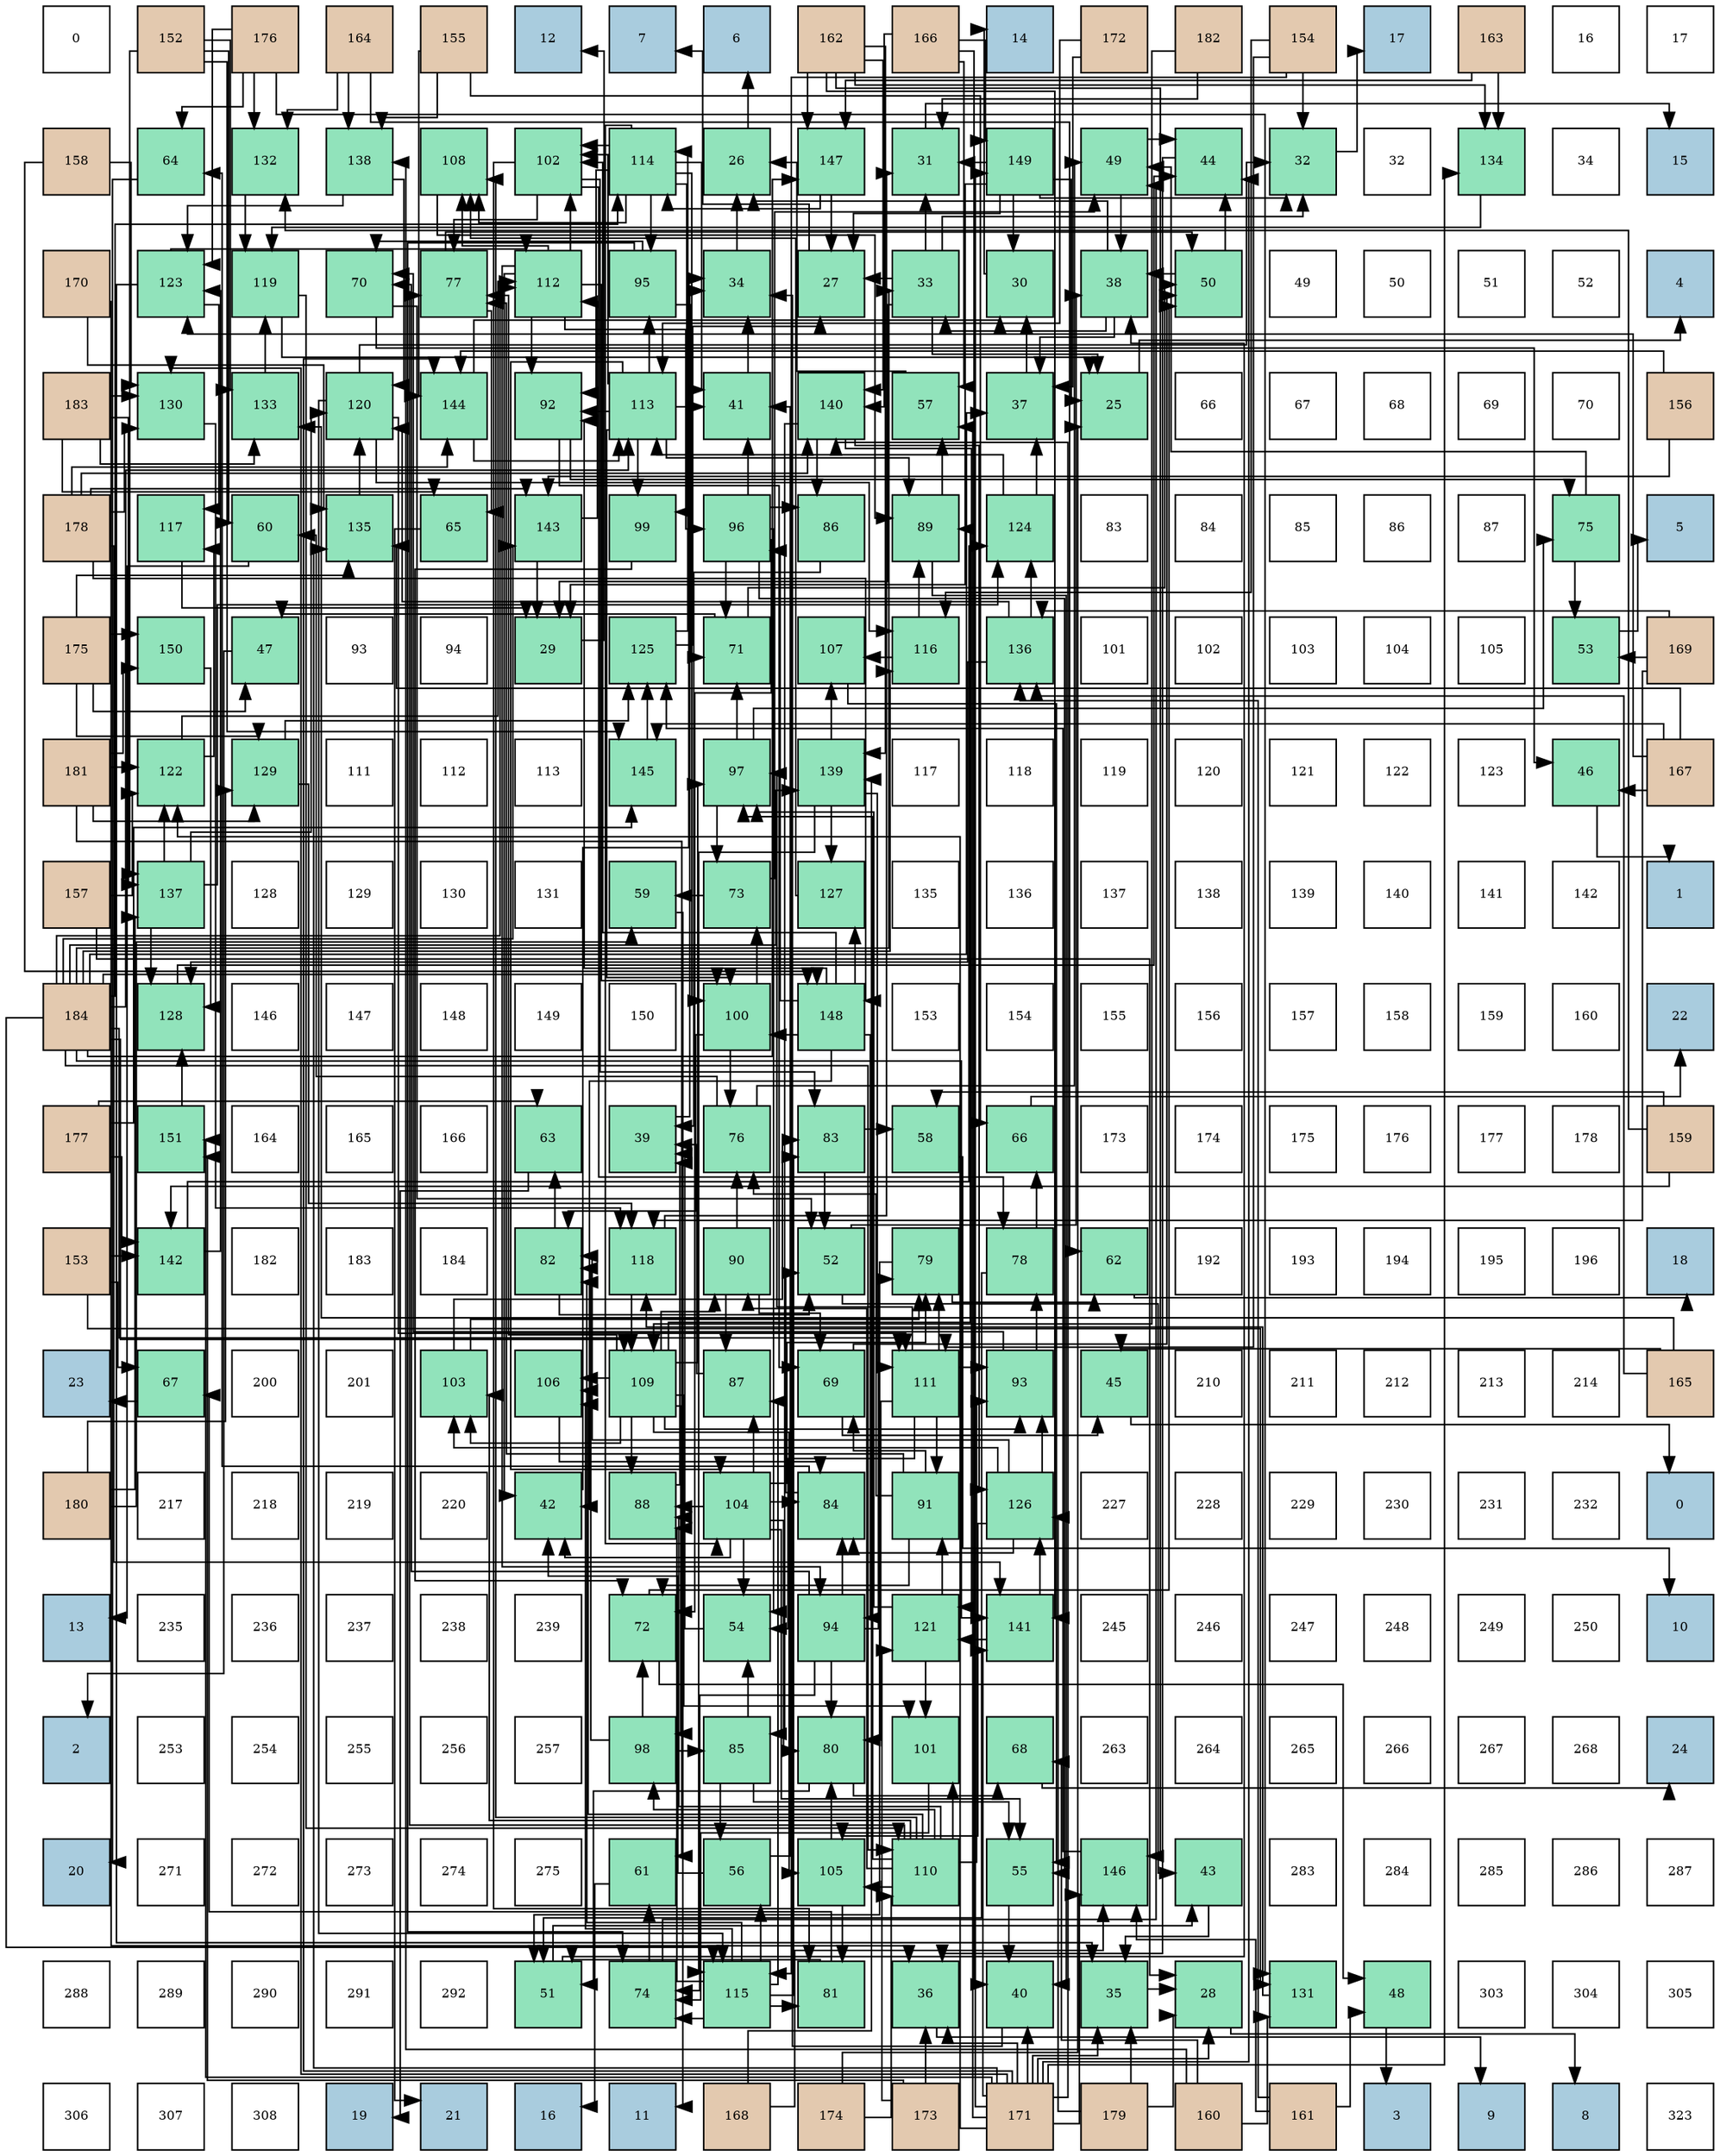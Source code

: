 digraph layout{
 rankdir=TB;
 splines=ortho;
 node [style=filled shape=square fixedsize=true width=0.6];
0[label="0", fontsize=8, fillcolor="#ffffff"];
1[label="152", fontsize=8, fillcolor="#e3c9af"];
2[label="176", fontsize=8, fillcolor="#e3c9af"];
3[label="164", fontsize=8, fillcolor="#e3c9af"];
4[label="155", fontsize=8, fillcolor="#e3c9af"];
5[label="12", fontsize=8, fillcolor="#a9ccde"];
6[label="7", fontsize=8, fillcolor="#a9ccde"];
7[label="6", fontsize=8, fillcolor="#a9ccde"];
8[label="162", fontsize=8, fillcolor="#e3c9af"];
9[label="166", fontsize=8, fillcolor="#e3c9af"];
10[label="14", fontsize=8, fillcolor="#a9ccde"];
11[label="172", fontsize=8, fillcolor="#e3c9af"];
12[label="182", fontsize=8, fillcolor="#e3c9af"];
13[label="154", fontsize=8, fillcolor="#e3c9af"];
14[label="17", fontsize=8, fillcolor="#a9ccde"];
15[label="163", fontsize=8, fillcolor="#e3c9af"];
16[label="16", fontsize=8, fillcolor="#ffffff"];
17[label="17", fontsize=8, fillcolor="#ffffff"];
18[label="158", fontsize=8, fillcolor="#e3c9af"];
19[label="64", fontsize=8, fillcolor="#91e3bb"];
20[label="132", fontsize=8, fillcolor="#91e3bb"];
21[label="138", fontsize=8, fillcolor="#91e3bb"];
22[label="108", fontsize=8, fillcolor="#91e3bb"];
23[label="102", fontsize=8, fillcolor="#91e3bb"];
24[label="114", fontsize=8, fillcolor="#91e3bb"];
25[label="26", fontsize=8, fillcolor="#91e3bb"];
26[label="147", fontsize=8, fillcolor="#91e3bb"];
27[label="31", fontsize=8, fillcolor="#91e3bb"];
28[label="149", fontsize=8, fillcolor="#91e3bb"];
29[label="49", fontsize=8, fillcolor="#91e3bb"];
30[label="44", fontsize=8, fillcolor="#91e3bb"];
31[label="32", fontsize=8, fillcolor="#91e3bb"];
32[label="32", fontsize=8, fillcolor="#ffffff"];
33[label="134", fontsize=8, fillcolor="#91e3bb"];
34[label="34", fontsize=8, fillcolor="#ffffff"];
35[label="15", fontsize=8, fillcolor="#a9ccde"];
36[label="170", fontsize=8, fillcolor="#e3c9af"];
37[label="123", fontsize=8, fillcolor="#91e3bb"];
38[label="119", fontsize=8, fillcolor="#91e3bb"];
39[label="70", fontsize=8, fillcolor="#91e3bb"];
40[label="77", fontsize=8, fillcolor="#91e3bb"];
41[label="112", fontsize=8, fillcolor="#91e3bb"];
42[label="95", fontsize=8, fillcolor="#91e3bb"];
43[label="34", fontsize=8, fillcolor="#91e3bb"];
44[label="27", fontsize=8, fillcolor="#91e3bb"];
45[label="33", fontsize=8, fillcolor="#91e3bb"];
46[label="30", fontsize=8, fillcolor="#91e3bb"];
47[label="38", fontsize=8, fillcolor="#91e3bb"];
48[label="50", fontsize=8, fillcolor="#91e3bb"];
49[label="49", fontsize=8, fillcolor="#ffffff"];
50[label="50", fontsize=8, fillcolor="#ffffff"];
51[label="51", fontsize=8, fillcolor="#ffffff"];
52[label="52", fontsize=8, fillcolor="#ffffff"];
53[label="4", fontsize=8, fillcolor="#a9ccde"];
54[label="183", fontsize=8, fillcolor="#e3c9af"];
55[label="130", fontsize=8, fillcolor="#91e3bb"];
56[label="133", fontsize=8, fillcolor="#91e3bb"];
57[label="120", fontsize=8, fillcolor="#91e3bb"];
58[label="144", fontsize=8, fillcolor="#91e3bb"];
59[label="92", fontsize=8, fillcolor="#91e3bb"];
60[label="113", fontsize=8, fillcolor="#91e3bb"];
61[label="41", fontsize=8, fillcolor="#91e3bb"];
62[label="140", fontsize=8, fillcolor="#91e3bb"];
63[label="57", fontsize=8, fillcolor="#91e3bb"];
64[label="37", fontsize=8, fillcolor="#91e3bb"];
65[label="25", fontsize=8, fillcolor="#91e3bb"];
66[label="66", fontsize=8, fillcolor="#ffffff"];
67[label="67", fontsize=8, fillcolor="#ffffff"];
68[label="68", fontsize=8, fillcolor="#ffffff"];
69[label="69", fontsize=8, fillcolor="#ffffff"];
70[label="70", fontsize=8, fillcolor="#ffffff"];
71[label="156", fontsize=8, fillcolor="#e3c9af"];
72[label="178", fontsize=8, fillcolor="#e3c9af"];
73[label="117", fontsize=8, fillcolor="#91e3bb"];
74[label="60", fontsize=8, fillcolor="#91e3bb"];
75[label="135", fontsize=8, fillcolor="#91e3bb"];
76[label="65", fontsize=8, fillcolor="#91e3bb"];
77[label="143", fontsize=8, fillcolor="#91e3bb"];
78[label="99", fontsize=8, fillcolor="#91e3bb"];
79[label="96", fontsize=8, fillcolor="#91e3bb"];
80[label="86", fontsize=8, fillcolor="#91e3bb"];
81[label="89", fontsize=8, fillcolor="#91e3bb"];
82[label="124", fontsize=8, fillcolor="#91e3bb"];
83[label="83", fontsize=8, fillcolor="#ffffff"];
84[label="84", fontsize=8, fillcolor="#ffffff"];
85[label="85", fontsize=8, fillcolor="#ffffff"];
86[label="86", fontsize=8, fillcolor="#ffffff"];
87[label="87", fontsize=8, fillcolor="#ffffff"];
88[label="75", fontsize=8, fillcolor="#91e3bb"];
89[label="5", fontsize=8, fillcolor="#a9ccde"];
90[label="175", fontsize=8, fillcolor="#e3c9af"];
91[label="150", fontsize=8, fillcolor="#91e3bb"];
92[label="47", fontsize=8, fillcolor="#91e3bb"];
93[label="93", fontsize=8, fillcolor="#ffffff"];
94[label="94", fontsize=8, fillcolor="#ffffff"];
95[label="29", fontsize=8, fillcolor="#91e3bb"];
96[label="125", fontsize=8, fillcolor="#91e3bb"];
97[label="71", fontsize=8, fillcolor="#91e3bb"];
98[label="107", fontsize=8, fillcolor="#91e3bb"];
99[label="116", fontsize=8, fillcolor="#91e3bb"];
100[label="136", fontsize=8, fillcolor="#91e3bb"];
101[label="101", fontsize=8, fillcolor="#ffffff"];
102[label="102", fontsize=8, fillcolor="#ffffff"];
103[label="103", fontsize=8, fillcolor="#ffffff"];
104[label="104", fontsize=8, fillcolor="#ffffff"];
105[label="105", fontsize=8, fillcolor="#ffffff"];
106[label="53", fontsize=8, fillcolor="#91e3bb"];
107[label="169", fontsize=8, fillcolor="#e3c9af"];
108[label="181", fontsize=8, fillcolor="#e3c9af"];
109[label="122", fontsize=8, fillcolor="#91e3bb"];
110[label="129", fontsize=8, fillcolor="#91e3bb"];
111[label="111", fontsize=8, fillcolor="#ffffff"];
112[label="112", fontsize=8, fillcolor="#ffffff"];
113[label="113", fontsize=8, fillcolor="#ffffff"];
114[label="145", fontsize=8, fillcolor="#91e3bb"];
115[label="97", fontsize=8, fillcolor="#91e3bb"];
116[label="139", fontsize=8, fillcolor="#91e3bb"];
117[label="117", fontsize=8, fillcolor="#ffffff"];
118[label="118", fontsize=8, fillcolor="#ffffff"];
119[label="119", fontsize=8, fillcolor="#ffffff"];
120[label="120", fontsize=8, fillcolor="#ffffff"];
121[label="121", fontsize=8, fillcolor="#ffffff"];
122[label="122", fontsize=8, fillcolor="#ffffff"];
123[label="123", fontsize=8, fillcolor="#ffffff"];
124[label="46", fontsize=8, fillcolor="#91e3bb"];
125[label="167", fontsize=8, fillcolor="#e3c9af"];
126[label="157", fontsize=8, fillcolor="#e3c9af"];
127[label="137", fontsize=8, fillcolor="#91e3bb"];
128[label="128", fontsize=8, fillcolor="#ffffff"];
129[label="129", fontsize=8, fillcolor="#ffffff"];
130[label="130", fontsize=8, fillcolor="#ffffff"];
131[label="131", fontsize=8, fillcolor="#ffffff"];
132[label="59", fontsize=8, fillcolor="#91e3bb"];
133[label="73", fontsize=8, fillcolor="#91e3bb"];
134[label="127", fontsize=8, fillcolor="#91e3bb"];
135[label="135", fontsize=8, fillcolor="#ffffff"];
136[label="136", fontsize=8, fillcolor="#ffffff"];
137[label="137", fontsize=8, fillcolor="#ffffff"];
138[label="138", fontsize=8, fillcolor="#ffffff"];
139[label="139", fontsize=8, fillcolor="#ffffff"];
140[label="140", fontsize=8, fillcolor="#ffffff"];
141[label="141", fontsize=8, fillcolor="#ffffff"];
142[label="142", fontsize=8, fillcolor="#ffffff"];
143[label="1", fontsize=8, fillcolor="#a9ccde"];
144[label="184", fontsize=8, fillcolor="#e3c9af"];
145[label="128", fontsize=8, fillcolor="#91e3bb"];
146[label="146", fontsize=8, fillcolor="#ffffff"];
147[label="147", fontsize=8, fillcolor="#ffffff"];
148[label="148", fontsize=8, fillcolor="#ffffff"];
149[label="149", fontsize=8, fillcolor="#ffffff"];
150[label="150", fontsize=8, fillcolor="#ffffff"];
151[label="100", fontsize=8, fillcolor="#91e3bb"];
152[label="148", fontsize=8, fillcolor="#91e3bb"];
153[label="153", fontsize=8, fillcolor="#ffffff"];
154[label="154", fontsize=8, fillcolor="#ffffff"];
155[label="155", fontsize=8, fillcolor="#ffffff"];
156[label="156", fontsize=8, fillcolor="#ffffff"];
157[label="157", fontsize=8, fillcolor="#ffffff"];
158[label="158", fontsize=8, fillcolor="#ffffff"];
159[label="159", fontsize=8, fillcolor="#ffffff"];
160[label="160", fontsize=8, fillcolor="#ffffff"];
161[label="22", fontsize=8, fillcolor="#a9ccde"];
162[label="177", fontsize=8, fillcolor="#e3c9af"];
163[label="151", fontsize=8, fillcolor="#91e3bb"];
164[label="164", fontsize=8, fillcolor="#ffffff"];
165[label="165", fontsize=8, fillcolor="#ffffff"];
166[label="166", fontsize=8, fillcolor="#ffffff"];
167[label="63", fontsize=8, fillcolor="#91e3bb"];
168[label="39", fontsize=8, fillcolor="#91e3bb"];
169[label="76", fontsize=8, fillcolor="#91e3bb"];
170[label="83", fontsize=8, fillcolor="#91e3bb"];
171[label="58", fontsize=8, fillcolor="#91e3bb"];
172[label="66", fontsize=8, fillcolor="#91e3bb"];
173[label="173", fontsize=8, fillcolor="#ffffff"];
174[label="174", fontsize=8, fillcolor="#ffffff"];
175[label="175", fontsize=8, fillcolor="#ffffff"];
176[label="176", fontsize=8, fillcolor="#ffffff"];
177[label="177", fontsize=8, fillcolor="#ffffff"];
178[label="178", fontsize=8, fillcolor="#ffffff"];
179[label="159", fontsize=8, fillcolor="#e3c9af"];
180[label="153", fontsize=8, fillcolor="#e3c9af"];
181[label="142", fontsize=8, fillcolor="#91e3bb"];
182[label="182", fontsize=8, fillcolor="#ffffff"];
183[label="183", fontsize=8, fillcolor="#ffffff"];
184[label="184", fontsize=8, fillcolor="#ffffff"];
185[label="82", fontsize=8, fillcolor="#91e3bb"];
186[label="118", fontsize=8, fillcolor="#91e3bb"];
187[label="90", fontsize=8, fillcolor="#91e3bb"];
188[label="52", fontsize=8, fillcolor="#91e3bb"];
189[label="79", fontsize=8, fillcolor="#91e3bb"];
190[label="78", fontsize=8, fillcolor="#91e3bb"];
191[label="62", fontsize=8, fillcolor="#91e3bb"];
192[label="192", fontsize=8, fillcolor="#ffffff"];
193[label="193", fontsize=8, fillcolor="#ffffff"];
194[label="194", fontsize=8, fillcolor="#ffffff"];
195[label="195", fontsize=8, fillcolor="#ffffff"];
196[label="196", fontsize=8, fillcolor="#ffffff"];
197[label="18", fontsize=8, fillcolor="#a9ccde"];
198[label="23", fontsize=8, fillcolor="#a9ccde"];
199[label="67", fontsize=8, fillcolor="#91e3bb"];
200[label="200", fontsize=8, fillcolor="#ffffff"];
201[label="201", fontsize=8, fillcolor="#ffffff"];
202[label="103", fontsize=8, fillcolor="#91e3bb"];
203[label="106", fontsize=8, fillcolor="#91e3bb"];
204[label="109", fontsize=8, fillcolor="#91e3bb"];
205[label="87", fontsize=8, fillcolor="#91e3bb"];
206[label="69", fontsize=8, fillcolor="#91e3bb"];
207[label="111", fontsize=8, fillcolor="#91e3bb"];
208[label="93", fontsize=8, fillcolor="#91e3bb"];
209[label="45", fontsize=8, fillcolor="#91e3bb"];
210[label="210", fontsize=8, fillcolor="#ffffff"];
211[label="211", fontsize=8, fillcolor="#ffffff"];
212[label="212", fontsize=8, fillcolor="#ffffff"];
213[label="213", fontsize=8, fillcolor="#ffffff"];
214[label="214", fontsize=8, fillcolor="#ffffff"];
215[label="165", fontsize=8, fillcolor="#e3c9af"];
216[label="180", fontsize=8, fillcolor="#e3c9af"];
217[label="217", fontsize=8, fillcolor="#ffffff"];
218[label="218", fontsize=8, fillcolor="#ffffff"];
219[label="219", fontsize=8, fillcolor="#ffffff"];
220[label="220", fontsize=8, fillcolor="#ffffff"];
221[label="42", fontsize=8, fillcolor="#91e3bb"];
222[label="88", fontsize=8, fillcolor="#91e3bb"];
223[label="104", fontsize=8, fillcolor="#91e3bb"];
224[label="84", fontsize=8, fillcolor="#91e3bb"];
225[label="91", fontsize=8, fillcolor="#91e3bb"];
226[label="126", fontsize=8, fillcolor="#91e3bb"];
227[label="227", fontsize=8, fillcolor="#ffffff"];
228[label="228", fontsize=8, fillcolor="#ffffff"];
229[label="229", fontsize=8, fillcolor="#ffffff"];
230[label="230", fontsize=8, fillcolor="#ffffff"];
231[label="231", fontsize=8, fillcolor="#ffffff"];
232[label="232", fontsize=8, fillcolor="#ffffff"];
233[label="0", fontsize=8, fillcolor="#a9ccde"];
234[label="13", fontsize=8, fillcolor="#a9ccde"];
235[label="235", fontsize=8, fillcolor="#ffffff"];
236[label="236", fontsize=8, fillcolor="#ffffff"];
237[label="237", fontsize=8, fillcolor="#ffffff"];
238[label="238", fontsize=8, fillcolor="#ffffff"];
239[label="239", fontsize=8, fillcolor="#ffffff"];
240[label="72", fontsize=8, fillcolor="#91e3bb"];
241[label="54", fontsize=8, fillcolor="#91e3bb"];
242[label="94", fontsize=8, fillcolor="#91e3bb"];
243[label="121", fontsize=8, fillcolor="#91e3bb"];
244[label="141", fontsize=8, fillcolor="#91e3bb"];
245[label="245", fontsize=8, fillcolor="#ffffff"];
246[label="246", fontsize=8, fillcolor="#ffffff"];
247[label="247", fontsize=8, fillcolor="#ffffff"];
248[label="248", fontsize=8, fillcolor="#ffffff"];
249[label="249", fontsize=8, fillcolor="#ffffff"];
250[label="250", fontsize=8, fillcolor="#ffffff"];
251[label="10", fontsize=8, fillcolor="#a9ccde"];
252[label="2", fontsize=8, fillcolor="#a9ccde"];
253[label="253", fontsize=8, fillcolor="#ffffff"];
254[label="254", fontsize=8, fillcolor="#ffffff"];
255[label="255", fontsize=8, fillcolor="#ffffff"];
256[label="256", fontsize=8, fillcolor="#ffffff"];
257[label="257", fontsize=8, fillcolor="#ffffff"];
258[label="98", fontsize=8, fillcolor="#91e3bb"];
259[label="85", fontsize=8, fillcolor="#91e3bb"];
260[label="80", fontsize=8, fillcolor="#91e3bb"];
261[label="101", fontsize=8, fillcolor="#91e3bb"];
262[label="68", fontsize=8, fillcolor="#91e3bb"];
263[label="263", fontsize=8, fillcolor="#ffffff"];
264[label="264", fontsize=8, fillcolor="#ffffff"];
265[label="265", fontsize=8, fillcolor="#ffffff"];
266[label="266", fontsize=8, fillcolor="#ffffff"];
267[label="267", fontsize=8, fillcolor="#ffffff"];
268[label="268", fontsize=8, fillcolor="#ffffff"];
269[label="24", fontsize=8, fillcolor="#a9ccde"];
270[label="20", fontsize=8, fillcolor="#a9ccde"];
271[label="271", fontsize=8, fillcolor="#ffffff"];
272[label="272", fontsize=8, fillcolor="#ffffff"];
273[label="273", fontsize=8, fillcolor="#ffffff"];
274[label="274", fontsize=8, fillcolor="#ffffff"];
275[label="275", fontsize=8, fillcolor="#ffffff"];
276[label="61", fontsize=8, fillcolor="#91e3bb"];
277[label="56", fontsize=8, fillcolor="#91e3bb"];
278[label="105", fontsize=8, fillcolor="#91e3bb"];
279[label="110", fontsize=8, fillcolor="#91e3bb"];
280[label="55", fontsize=8, fillcolor="#91e3bb"];
281[label="146", fontsize=8, fillcolor="#91e3bb"];
282[label="43", fontsize=8, fillcolor="#91e3bb"];
283[label="283", fontsize=8, fillcolor="#ffffff"];
284[label="284", fontsize=8, fillcolor="#ffffff"];
285[label="285", fontsize=8, fillcolor="#ffffff"];
286[label="286", fontsize=8, fillcolor="#ffffff"];
287[label="287", fontsize=8, fillcolor="#ffffff"];
288[label="288", fontsize=8, fillcolor="#ffffff"];
289[label="289", fontsize=8, fillcolor="#ffffff"];
290[label="290", fontsize=8, fillcolor="#ffffff"];
291[label="291", fontsize=8, fillcolor="#ffffff"];
292[label="292", fontsize=8, fillcolor="#ffffff"];
293[label="51", fontsize=8, fillcolor="#91e3bb"];
294[label="74", fontsize=8, fillcolor="#91e3bb"];
295[label="115", fontsize=8, fillcolor="#91e3bb"];
296[label="81", fontsize=8, fillcolor="#91e3bb"];
297[label="36", fontsize=8, fillcolor="#91e3bb"];
298[label="40", fontsize=8, fillcolor="#91e3bb"];
299[label="35", fontsize=8, fillcolor="#91e3bb"];
300[label="28", fontsize=8, fillcolor="#91e3bb"];
301[label="131", fontsize=8, fillcolor="#91e3bb"];
302[label="48", fontsize=8, fillcolor="#91e3bb"];
303[label="303", fontsize=8, fillcolor="#ffffff"];
304[label="304", fontsize=8, fillcolor="#ffffff"];
305[label="305", fontsize=8, fillcolor="#ffffff"];
306[label="306", fontsize=8, fillcolor="#ffffff"];
307[label="307", fontsize=8, fillcolor="#ffffff"];
308[label="308", fontsize=8, fillcolor="#ffffff"];
309[label="19", fontsize=8, fillcolor="#a9ccde"];
310[label="21", fontsize=8, fillcolor="#a9ccde"];
311[label="16", fontsize=8, fillcolor="#a9ccde"];
312[label="11", fontsize=8, fillcolor="#a9ccde"];
313[label="168", fontsize=8, fillcolor="#e3c9af"];
314[label="174", fontsize=8, fillcolor="#e3c9af"];
315[label="173", fontsize=8, fillcolor="#e3c9af"];
316[label="171", fontsize=8, fillcolor="#e3c9af"];
317[label="179", fontsize=8, fillcolor="#e3c9af"];
318[label="160", fontsize=8, fillcolor="#e3c9af"];
319[label="161", fontsize=8, fillcolor="#e3c9af"];
320[label="3", fontsize=8, fillcolor="#a9ccde"];
321[label="9", fontsize=8, fillcolor="#a9ccde"];
322[label="8", fontsize=8, fillcolor="#a9ccde"];
323[label="323", fontsize=8, fillcolor="#ffffff"];
edge [constraint=false, style=vis];65 -> 53;
25 -> 7;
44 -> 6;
300 -> 322;
95 -> 5;
46 -> 10;
27 -> 35;
31 -> 14;
45 -> 65;
45 -> 44;
45 -> 95;
45 -> 27;
45 -> 31;
43 -> 25;
299 -> 300;
297 -> 321;
64 -> 46;
47 -> 25;
47 -> 45;
47 -> 64;
168 -> 43;
298 -> 43;
61 -> 43;
221 -> 43;
282 -> 299;
30 -> 297;
209 -> 233;
124 -> 143;
92 -> 252;
302 -> 320;
29 -> 47;
29 -> 30;
48 -> 47;
48 -> 30;
293 -> 47;
293 -> 282;
188 -> 47;
188 -> 282;
106 -> 89;
241 -> 168;
280 -> 298;
277 -> 61;
277 -> 221;
63 -> 25;
171 -> 251;
132 -> 312;
74 -> 234;
276 -> 311;
191 -> 197;
167 -> 309;
19 -> 270;
76 -> 310;
172 -> 161;
199 -> 198;
262 -> 269;
206 -> 209;
206 -> 48;
39 -> 124;
39 -> 188;
97 -> 92;
97 -> 48;
240 -> 302;
240 -> 48;
133 -> 29;
133 -> 132;
294 -> 29;
294 -> 276;
88 -> 29;
88 -> 106;
169 -> 29;
169 -> 74;
40 -> 48;
40 -> 76;
190 -> 293;
190 -> 172;
189 -> 293;
189 -> 191;
260 -> 293;
260 -> 262;
296 -> 293;
296 -> 199;
185 -> 188;
185 -> 167;
170 -> 188;
170 -> 171;
224 -> 188;
224 -> 19;
259 -> 241;
259 -> 280;
259 -> 277;
80 -> 168;
205 -> 168;
222 -> 168;
81 -> 298;
81 -> 63;
187 -> 206;
187 -> 169;
187 -> 205;
225 -> 206;
225 -> 240;
225 -> 169;
225 -> 40;
59 -> 206;
59 -> 88;
208 -> 39;
208 -> 190;
242 -> 39;
242 -> 294;
242 -> 189;
242 -> 260;
242 -> 224;
42 -> 39;
42 -> 97;
42 -> 294;
79 -> 61;
79 -> 241;
79 -> 280;
79 -> 97;
79 -> 240;
79 -> 80;
115 -> 97;
115 -> 133;
115 -> 88;
258 -> 240;
258 -> 185;
258 -> 259;
78 -> 240;
151 -> 133;
151 -> 169;
151 -> 185;
261 -> 294;
23 -> 40;
23 -> 190;
23 -> 296;
23 -> 170;
202 -> 189;
202 -> 170;
223 -> 221;
223 -> 241;
223 -> 280;
223 -> 189;
223 -> 260;
223 -> 224;
223 -> 205;
223 -> 222;
278 -> 260;
278 -> 296;
203 -> 224;
98 -> 280;
22 -> 81;
204 -> 40;
204 -> 222;
204 -> 81;
204 -> 187;
204 -> 208;
204 -> 115;
204 -> 258;
204 -> 261;
204 -> 202;
204 -> 278;
204 -> 203;
279 -> 40;
279 -> 222;
279 -> 187;
279 -> 208;
279 -> 115;
279 -> 258;
279 -> 261;
279 -> 202;
279 -> 278;
279 -> 203;
279 -> 22;
207 -> 241;
207 -> 189;
207 -> 260;
207 -> 225;
207 -> 208;
207 -> 115;
41 -> 221;
41 -> 59;
41 -> 242;
41 -> 79;
41 -> 151;
41 -> 23;
41 -> 22;
60 -> 61;
60 -> 81;
60 -> 59;
60 -> 42;
60 -> 78;
60 -> 151;
60 -> 23;
60 -> 223;
24 -> 61;
24 -> 59;
24 -> 42;
24 -> 78;
24 -> 151;
24 -> 23;
24 -> 223;
24 -> 22;
295 -> 277;
295 -> 294;
295 -> 296;
295 -> 185;
295 -> 170;
295 -> 205;
295 -> 222;
295 -> 203;
99 -> 81;
99 -> 98;
73 -> 95;
186 -> 27;
186 -> 204;
38 -> 65;
38 -> 279;
57 -> 31;
57 -> 207;
57 -> 295;
57 -> 99;
243 -> 225;
243 -> 115;
243 -> 261;
109 -> 41;
109 -> 73;
37 -> 299;
37 -> 41;
37 -> 73;
82 -> 64;
82 -> 60;
96 -> 44;
96 -> 24;
226 -> 185;
226 -> 224;
226 -> 208;
226 -> 202;
226 -> 278;
134 -> 22;
145 -> 30;
110 -> 186;
110 -> 96;
55 -> 186;
301 -> 186;
20 -> 38;
56 -> 38;
33 -> 38;
75 -> 57;
100 -> 57;
100 -> 82;
100 -> 145;
127 -> 57;
127 -> 109;
127 -> 82;
127 -> 145;
21 -> 57;
21 -> 37;
116 -> 98;
116 -> 207;
116 -> 295;
116 -> 134;
62 -> 259;
62 -> 80;
62 -> 243;
62 -> 226;
244 -> 243;
244 -> 226;
181 -> 37;
181 -> 82;
77 -> 95;
77 -> 41;
58 -> 46;
58 -> 60;
114 -> 96;
281 -> 96;
26 -> 44;
26 -> 24;
152 -> 221;
152 -> 59;
152 -> 242;
152 -> 79;
152 -> 151;
152 -> 23;
152 -> 134;
28 -> 65;
28 -> 44;
28 -> 95;
28 -> 46;
28 -> 27;
28 -> 31;
91 -> 145;
163 -> 145;
1 -> 74;
1 -> 56;
1 -> 127;
1 -> 114;
180 -> 199;
180 -> 301;
180 -> 181;
13 -> 31;
13 -> 207;
13 -> 295;
13 -> 99;
4 -> 172;
4 -> 21;
4 -> 58;
71 -> 77;
71 -> 58;
126 -> 300;
126 -> 109;
18 -> 55;
18 -> 152;
179 -> 171;
179 -> 20;
179 -> 181;
318 -> 262;
318 -> 301;
318 -> 21;
319 -> 302;
319 -> 100;
319 -> 281;
8 -> 33;
8 -> 116;
8 -> 62;
8 -> 244;
8 -> 281;
8 -> 26;
15 -> 33;
15 -> 26;
3 -> 191;
3 -> 20;
3 -> 21;
215 -> 209;
215 -> 56;
215 -> 100;
9 -> 298;
9 -> 63;
9 -> 62;
9 -> 28;
125 -> 124;
125 -> 37;
125 -> 75;
125 -> 114;
313 -> 116;
313 -> 281;
107 -> 106;
107 -> 186;
107 -> 100;
36 -> 297;
36 -> 75;
316 -> 300;
316 -> 299;
316 -> 297;
316 -> 298;
316 -> 30;
316 -> 63;
316 -> 109;
316 -> 55;
316 -> 33;
316 -> 75;
316 -> 62;
316 -> 244;
316 -> 58;
316 -> 281;
316 -> 28;
316 -> 163;
11 -> 64;
11 -> 60;
315 -> 297;
315 -> 243;
315 -> 163;
314 -> 65;
314 -> 279;
90 -> 92;
90 -> 110;
90 -> 75;
90 -> 91;
2 -> 19;
2 -> 37;
2 -> 301;
2 -> 20;
162 -> 167;
162 -> 181;
162 -> 114;
72 -> 55;
72 -> 62;
72 -> 244;
72 -> 77;
72 -> 58;
72 -> 152;
317 -> 300;
317 -> 299;
317 -> 226;
216 -> 132;
216 -> 110;
216 -> 127;
108 -> 276;
108 -> 109;
108 -> 110;
108 -> 91;
12 -> 27;
12 -> 204;
54 -> 76;
54 -> 55;
54 -> 56;
54 -> 127;
144 -> 45;
144 -> 64;
144 -> 204;
144 -> 279;
144 -> 207;
144 -> 41;
144 -> 60;
144 -> 24;
144 -> 295;
144 -> 99;
144 -> 116;
144 -> 244;
144 -> 77;
144 -> 26;
144 -> 152;
edge [constraint=true, style=invis];
0 -> 18 -> 36 -> 54 -> 72 -> 90 -> 108 -> 126 -> 144 -> 162 -> 180 -> 198 -> 216 -> 234 -> 252 -> 270 -> 288 -> 306;
1 -> 19 -> 37 -> 55 -> 73 -> 91 -> 109 -> 127 -> 145 -> 163 -> 181 -> 199 -> 217 -> 235 -> 253 -> 271 -> 289 -> 307;
2 -> 20 -> 38 -> 56 -> 74 -> 92 -> 110 -> 128 -> 146 -> 164 -> 182 -> 200 -> 218 -> 236 -> 254 -> 272 -> 290 -> 308;
3 -> 21 -> 39 -> 57 -> 75 -> 93 -> 111 -> 129 -> 147 -> 165 -> 183 -> 201 -> 219 -> 237 -> 255 -> 273 -> 291 -> 309;
4 -> 22 -> 40 -> 58 -> 76 -> 94 -> 112 -> 130 -> 148 -> 166 -> 184 -> 202 -> 220 -> 238 -> 256 -> 274 -> 292 -> 310;
5 -> 23 -> 41 -> 59 -> 77 -> 95 -> 113 -> 131 -> 149 -> 167 -> 185 -> 203 -> 221 -> 239 -> 257 -> 275 -> 293 -> 311;
6 -> 24 -> 42 -> 60 -> 78 -> 96 -> 114 -> 132 -> 150 -> 168 -> 186 -> 204 -> 222 -> 240 -> 258 -> 276 -> 294 -> 312;
7 -> 25 -> 43 -> 61 -> 79 -> 97 -> 115 -> 133 -> 151 -> 169 -> 187 -> 205 -> 223 -> 241 -> 259 -> 277 -> 295 -> 313;
8 -> 26 -> 44 -> 62 -> 80 -> 98 -> 116 -> 134 -> 152 -> 170 -> 188 -> 206 -> 224 -> 242 -> 260 -> 278 -> 296 -> 314;
9 -> 27 -> 45 -> 63 -> 81 -> 99 -> 117 -> 135 -> 153 -> 171 -> 189 -> 207 -> 225 -> 243 -> 261 -> 279 -> 297 -> 315;
10 -> 28 -> 46 -> 64 -> 82 -> 100 -> 118 -> 136 -> 154 -> 172 -> 190 -> 208 -> 226 -> 244 -> 262 -> 280 -> 298 -> 316;
11 -> 29 -> 47 -> 65 -> 83 -> 101 -> 119 -> 137 -> 155 -> 173 -> 191 -> 209 -> 227 -> 245 -> 263 -> 281 -> 299 -> 317;
12 -> 30 -> 48 -> 66 -> 84 -> 102 -> 120 -> 138 -> 156 -> 174 -> 192 -> 210 -> 228 -> 246 -> 264 -> 282 -> 300 -> 318;
13 -> 31 -> 49 -> 67 -> 85 -> 103 -> 121 -> 139 -> 157 -> 175 -> 193 -> 211 -> 229 -> 247 -> 265 -> 283 -> 301 -> 319;
14 -> 32 -> 50 -> 68 -> 86 -> 104 -> 122 -> 140 -> 158 -> 176 -> 194 -> 212 -> 230 -> 248 -> 266 -> 284 -> 302 -> 320;
15 -> 33 -> 51 -> 69 -> 87 -> 105 -> 123 -> 141 -> 159 -> 177 -> 195 -> 213 -> 231 -> 249 -> 267 -> 285 -> 303 -> 321;
16 -> 34 -> 52 -> 70 -> 88 -> 106 -> 124 -> 142 -> 160 -> 178 -> 196 -> 214 -> 232 -> 250 -> 268 -> 286 -> 304 -> 322;
17 -> 35 -> 53 -> 71 -> 89 -> 107 -> 125 -> 143 -> 161 -> 179 -> 197 -> 215 -> 233 -> 251 -> 269 -> 287 -> 305 -> 323;
rank = same {0 -> 1 -> 2 -> 3 -> 4 -> 5 -> 6 -> 7 -> 8 -> 9 -> 10 -> 11 -> 12 -> 13 -> 14 -> 15 -> 16 -> 17};
rank = same {18 -> 19 -> 20 -> 21 -> 22 -> 23 -> 24 -> 25 -> 26 -> 27 -> 28 -> 29 -> 30 -> 31 -> 32 -> 33 -> 34 -> 35};
rank = same {36 -> 37 -> 38 -> 39 -> 40 -> 41 -> 42 -> 43 -> 44 -> 45 -> 46 -> 47 -> 48 -> 49 -> 50 -> 51 -> 52 -> 53};
rank = same {54 -> 55 -> 56 -> 57 -> 58 -> 59 -> 60 -> 61 -> 62 -> 63 -> 64 -> 65 -> 66 -> 67 -> 68 -> 69 -> 70 -> 71};
rank = same {72 -> 73 -> 74 -> 75 -> 76 -> 77 -> 78 -> 79 -> 80 -> 81 -> 82 -> 83 -> 84 -> 85 -> 86 -> 87 -> 88 -> 89};
rank = same {90 -> 91 -> 92 -> 93 -> 94 -> 95 -> 96 -> 97 -> 98 -> 99 -> 100 -> 101 -> 102 -> 103 -> 104 -> 105 -> 106 -> 107};
rank = same {108 -> 109 -> 110 -> 111 -> 112 -> 113 -> 114 -> 115 -> 116 -> 117 -> 118 -> 119 -> 120 -> 121 -> 122 -> 123 -> 124 -> 125};
rank = same {126 -> 127 -> 128 -> 129 -> 130 -> 131 -> 132 -> 133 -> 134 -> 135 -> 136 -> 137 -> 138 -> 139 -> 140 -> 141 -> 142 -> 143};
rank = same {144 -> 145 -> 146 -> 147 -> 148 -> 149 -> 150 -> 151 -> 152 -> 153 -> 154 -> 155 -> 156 -> 157 -> 158 -> 159 -> 160 -> 161};
rank = same {162 -> 163 -> 164 -> 165 -> 166 -> 167 -> 168 -> 169 -> 170 -> 171 -> 172 -> 173 -> 174 -> 175 -> 176 -> 177 -> 178 -> 179};
rank = same {180 -> 181 -> 182 -> 183 -> 184 -> 185 -> 186 -> 187 -> 188 -> 189 -> 190 -> 191 -> 192 -> 193 -> 194 -> 195 -> 196 -> 197};
rank = same {198 -> 199 -> 200 -> 201 -> 202 -> 203 -> 204 -> 205 -> 206 -> 207 -> 208 -> 209 -> 210 -> 211 -> 212 -> 213 -> 214 -> 215};
rank = same {216 -> 217 -> 218 -> 219 -> 220 -> 221 -> 222 -> 223 -> 224 -> 225 -> 226 -> 227 -> 228 -> 229 -> 230 -> 231 -> 232 -> 233};
rank = same {234 -> 235 -> 236 -> 237 -> 238 -> 239 -> 240 -> 241 -> 242 -> 243 -> 244 -> 245 -> 246 -> 247 -> 248 -> 249 -> 250 -> 251};
rank = same {252 -> 253 -> 254 -> 255 -> 256 -> 257 -> 258 -> 259 -> 260 -> 261 -> 262 -> 263 -> 264 -> 265 -> 266 -> 267 -> 268 -> 269};
rank = same {270 -> 271 -> 272 -> 273 -> 274 -> 275 -> 276 -> 277 -> 278 -> 279 -> 280 -> 281 -> 282 -> 283 -> 284 -> 285 -> 286 -> 287};
rank = same {288 -> 289 -> 290 -> 291 -> 292 -> 293 -> 294 -> 295 -> 296 -> 297 -> 298 -> 299 -> 300 -> 301 -> 302 -> 303 -> 304 -> 305};
rank = same {306 -> 307 -> 308 -> 309 -> 310 -> 311 -> 312 -> 313 -> 314 -> 315 -> 316 -> 317 -> 318 -> 319 -> 320 -> 321 -> 322 -> 323};
}